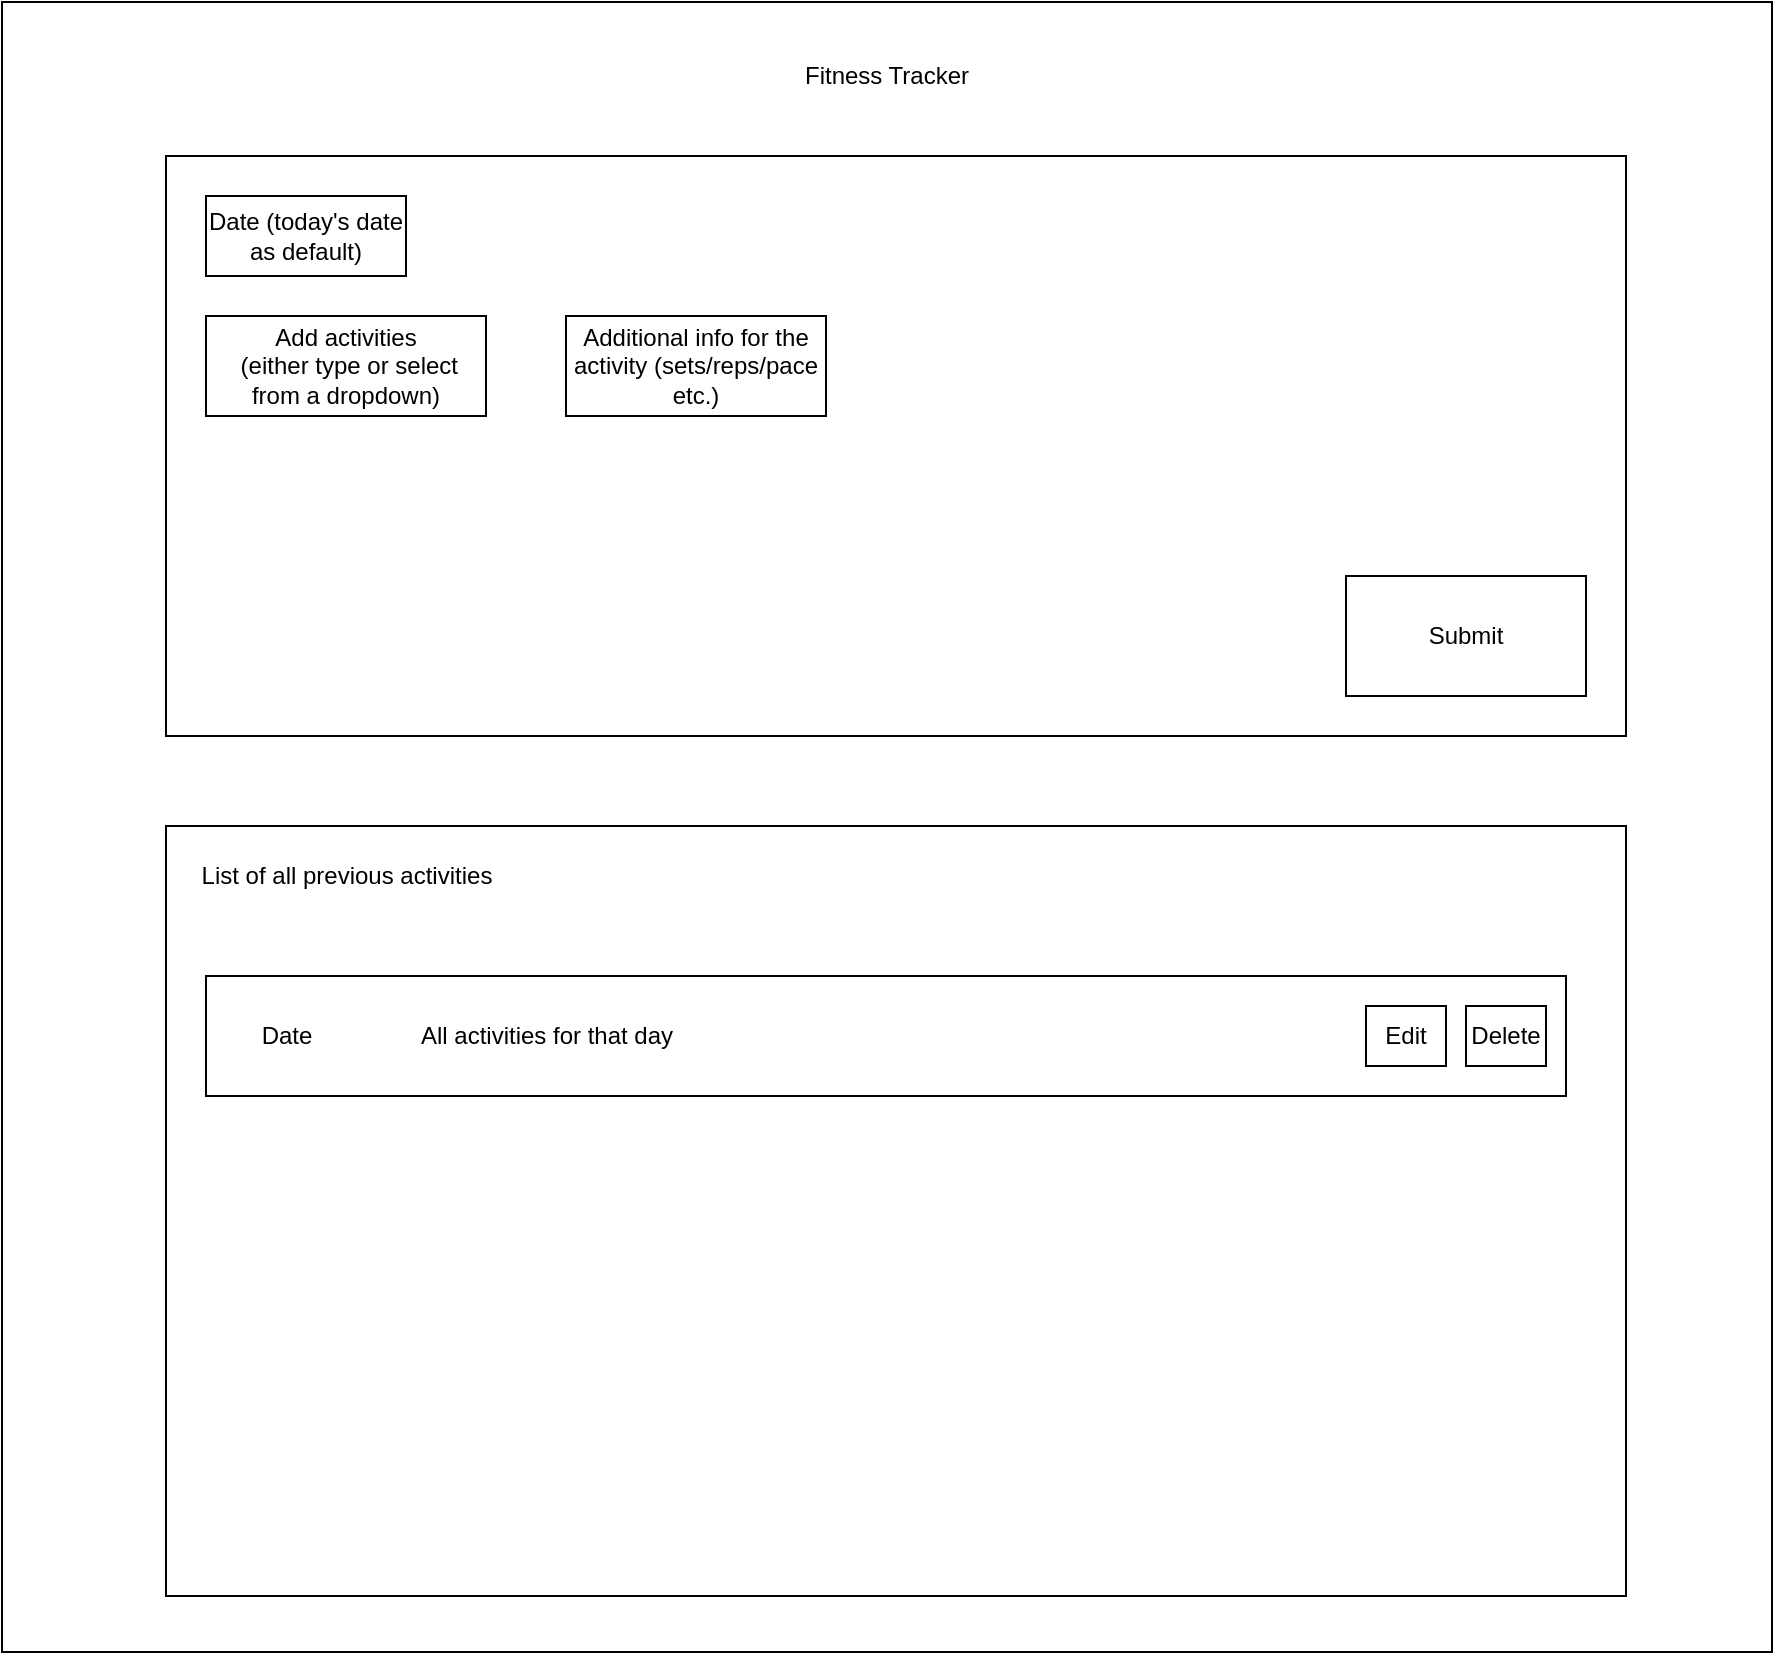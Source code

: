 <mxfile version="13.10.0" type="embed" pages="3">
    <diagram id="Ay27ZvEkViwqSH09aNSj" name="Main page">
        <mxGraphModel dx="1409" dy="516" grid="1" gridSize="10" guides="1" tooltips="1" connect="1" arrows="1" fold="1" page="1" pageScale="1" pageWidth="1100" pageHeight="850" math="0" shadow="0">
            <root>
                <mxCell id="0"/>
                <mxCell id="1" parent="0"/>
                <mxCell id="2" value="" style="whiteSpace=wrap;html=1;" parent="1" vertex="1">
                    <mxGeometry x="108" y="13" width="885" height="825" as="geometry"/>
                </mxCell>
                <mxCell id="3" value="" style="whiteSpace=wrap;html=1;" parent="1" vertex="1">
                    <mxGeometry x="190" y="90" width="730" height="290" as="geometry"/>
                </mxCell>
                <mxCell id="4" value="Date (today's date as default)" style="whiteSpace=wrap;html=1;" parent="1" vertex="1">
                    <mxGeometry x="210" y="110" width="100" height="40" as="geometry"/>
                </mxCell>
                <mxCell id="5" value="Add activities&lt;br&gt;&amp;nbsp;(either type or select from a dropdown)" style="whiteSpace=wrap;html=1;" parent="1" vertex="1">
                    <mxGeometry x="210" y="170" width="140" height="50" as="geometry"/>
                </mxCell>
                <mxCell id="7" value="Additional info for the activity (sets/reps/pace etc.)" style="whiteSpace=wrap;html=1;" parent="1" vertex="1">
                    <mxGeometry x="390" y="170" width="130" height="50" as="geometry"/>
                </mxCell>
                <mxCell id="8" value="Submit" style="whiteSpace=wrap;html=1;" parent="1" vertex="1">
                    <mxGeometry x="780" y="300" width="120" height="60" as="geometry"/>
                </mxCell>
                <mxCell id="_QZ7BDshl43_NnJQOjkF-8" value="" style="whiteSpace=wrap;html=1;" parent="1" vertex="1">
                    <mxGeometry x="190" y="425" width="730" height="385" as="geometry"/>
                </mxCell>
                <mxCell id="_QZ7BDshl43_NnJQOjkF-10" value="List of all previous activities" style="text;html=1;align=center;verticalAlign=middle;resizable=0;points=[];autosize=1;" parent="1" vertex="1">
                    <mxGeometry x="200" y="440" width="160" height="20" as="geometry"/>
                </mxCell>
                <mxCell id="_QZ7BDshl43_NnJQOjkF-11" value="Fitness Tracker" style="text;html=1;align=center;verticalAlign=middle;resizable=0;points=[];autosize=1;" parent="1" vertex="1">
                    <mxGeometry x="500" y="40" width="100" height="20" as="geometry"/>
                </mxCell>
                <mxCell id="emItYjq6o6e2AiMZpcA1-8" value="" style="whiteSpace=wrap;html=1;" parent="1" vertex="1">
                    <mxGeometry x="210" y="500" width="680" height="60" as="geometry"/>
                </mxCell>
                <mxCell id="emItYjq6o6e2AiMZpcA1-9" value="Date" style="text;html=1;align=center;verticalAlign=middle;resizable=0;points=[];autosize=1;" parent="1" vertex="1">
                    <mxGeometry x="230" y="520" width="40" height="20" as="geometry"/>
                </mxCell>
                <mxCell id="emItYjq6o6e2AiMZpcA1-10" value="All activities for that day" style="text;html=1;align=center;verticalAlign=middle;resizable=0;points=[];autosize=1;" parent="1" vertex="1">
                    <mxGeometry x="310" y="520" width="140" height="20" as="geometry"/>
                </mxCell>
                <mxCell id="emItYjq6o6e2AiMZpcA1-12" value="Edit" style="whiteSpace=wrap;html=1;" parent="1" vertex="1">
                    <mxGeometry x="790" y="515" width="40" height="30" as="geometry"/>
                </mxCell>
                <mxCell id="emItYjq6o6e2AiMZpcA1-13" value="Delete" style="whiteSpace=wrap;html=1;" parent="1" vertex="1">
                    <mxGeometry x="840" y="515" width="40" height="30" as="geometry"/>
                </mxCell>
            </root>
        </mxGraphModel>
    </diagram>
    <diagram id="xkxBVfFjsR5PId-EDV0y" name="Infrastructure">
        &#xa;
        <mxGraphModel dx="2509" dy="860" grid="1" gridSize="10" guides="1" tooltips="1" connect="1" arrows="1" fold="1" page="1" pageScale="1" pageWidth="1100" pageHeight="850" math="0" shadow="0">
            &#xa;
            <root>
                &#xa;
                <mxCell id="Kyy-1J6KPktvOZGbNRma-0"/>
                &#xa;
                <mxCell id="Kyy-1J6KPktvOZGbNRma-1" parent="Kyy-1J6KPktvOZGbNRma-0"/>
                &#xa;
                <mxCell id="Uxm2eB71T2bJSNLMDxhO-9" value="" style="whiteSpace=wrap;html=1;" parent="Kyy-1J6KPktvOZGbNRma-1" vertex="1">
                    &#xa;
                    <mxGeometry x="-120" y="90" width="530" height="630" as="geometry"/>
                    &#xa;
                </mxCell>
                &#xa;
                <mxCell id="Uxm2eB71T2bJSNLMDxhO-6" style="edgeStyle=orthogonalEdgeStyle;rounded=0;orthogonalLoop=1;jettySize=auto;html=1;exitX=0.5;exitY=0;exitDx=0;exitDy=0;entryX=0;entryY=1;entryDx=0;entryDy=0;" parent="Kyy-1J6KPktvOZGbNRma-1" source="Uxm2eB71T2bJSNLMDxhO-0" target="Uxm2eB71T2bJSNLMDxhO-3" edge="1">
                    &#xa;
                    <mxGeometry relative="1" as="geometry"/>
                    &#xa;
                </mxCell>
                &#xa;
                <mxCell id="Uxm2eB71T2bJSNLMDxhO-0" value="&amp;nbsp;MongoDB" style="shape=cylinder;whiteSpace=wrap;html=1;boundedLbl=1;backgroundOutline=1;" parent="Kyy-1J6KPktvOZGbNRma-1" vertex="1">
                    &#xa;
                    <mxGeometry x="-80" y="510" width="80" height="110" as="geometry"/>
                    &#xa;
                </mxCell>
                &#xa;
                <mxCell id="Uxm2eB71T2bJSNLMDxhO-1" value="app.js" style="rhombus;whiteSpace=wrap;html=1;" parent="Kyy-1J6KPktvOZGbNRma-1" vertex="1">
                    &#xa;
                    <mxGeometry x="170" y="350" width="130" height="80" as="geometry"/>
                    &#xa;
                </mxCell>
                &#xa;
                <mxCell id="Uxm2eB71T2bJSNLMDxhO-4" style="edgeStyle=orthogonalEdgeStyle;rounded=0;orthogonalLoop=1;jettySize=auto;html=1;exitX=0;exitY=0;exitDx=70;exitDy=80;exitPerimeter=0;entryX=0.5;entryY=0;entryDx=0;entryDy=0;" parent="Kyy-1J6KPktvOZGbNRma-1" source="Uxm2eB71T2bJSNLMDxhO-2" target="Uxm2eB71T2bJSNLMDxhO-3" edge="1">
                    &#xa;
                    <mxGeometry relative="1" as="geometry"/>
                    &#xa;
                </mxCell>
                &#xa;
                <mxCell id="Uxm2eB71T2bJSNLMDxhO-2" value="Routes" style="shape=cube;whiteSpace=wrap;html=1;boundedLbl=1;backgroundOutline=1;darkOpacity=0.05;darkOpacity2=0.1;" parent="Kyy-1J6KPktvOZGbNRma-1" vertex="1">
                    &#xa;
                    <mxGeometry x="-40" y="170" width="120" height="80" as="geometry"/>
                    &#xa;
                </mxCell>
                &#xa;
                <mxCell id="Uxm2eB71T2bJSNLMDxhO-5" style="edgeStyle=orthogonalEdgeStyle;rounded=0;orthogonalLoop=1;jettySize=auto;html=1;exitX=1;exitY=0.5;exitDx=0;exitDy=0;entryX=0;entryY=0.5;entryDx=0;entryDy=0;" parent="Kyy-1J6KPktvOZGbNRma-1" source="Uxm2eB71T2bJSNLMDxhO-3" target="Uxm2eB71T2bJSNLMDxhO-1" edge="1">
                    &#xa;
                    <mxGeometry relative="1" as="geometry"/>
                    &#xa;
                </mxCell>
                &#xa;
                <mxCell id="Uxm2eB71T2bJSNLMDxhO-3" value="Activities.js" style="rhombus;whiteSpace=wrap;html=1;" parent="Kyy-1J6KPktvOZGbNRma-1" vertex="1">
                    &#xa;
                    <mxGeometry x="-20" y="360" width="110" height="60" as="geometry"/>
                    &#xa;
                </mxCell>
                &#xa;
                <mxCell id="Uxm2eB71T2bJSNLMDxhO-10" value="Server" style="text;html=1;align=center;verticalAlign=middle;resizable=0;points=[];autosize=1;" parent="Kyy-1J6KPktvOZGbNRma-1" vertex="1">
                    &#xa;
                    <mxGeometry x="100" y="100" width="50" height="20" as="geometry"/>
                    &#xa;
                </mxCell>
                &#xa;
                <mxCell id="Uxm2eB71T2bJSNLMDxhO-12" value="" style="whiteSpace=wrap;html=1;" parent="Kyy-1J6KPktvOZGbNRma-1" vertex="1">
                    &#xa;
                    <mxGeometry x="540" y="90" width="530" height="630" as="geometry"/>
                    &#xa;
                </mxCell>
                &#xa;
                <mxCell id="Uxm2eB71T2bJSNLMDxhO-13" value="Frontend" style="text;html=1;align=center;verticalAlign=middle;resizable=0;points=[];autosize=1;" parent="Kyy-1J6KPktvOZGbNRma-1" vertex="1">
                    &#xa;
                    <mxGeometry x="775" y="110" width="60" height="20" as="geometry"/>
                    &#xa;
                </mxCell>
                &#xa;
                <mxCell id="Uxm2eB71T2bJSNLMDxhO-14" value="localhost:5000" style="text;html=1;align=center;verticalAlign=middle;resizable=0;points=[];autosize=1;" parent="Kyy-1J6KPktvOZGbNRma-1" vertex="1">
                    &#xa;
                    <mxGeometry x="310" y="690" width="90" height="20" as="geometry"/>
                    &#xa;
                </mxCell>
                &#xa;
                <mxCell id="Uxm2eB71T2bJSNLMDxhO-15" value="localhost:8080" style="text;html=1;align=center;verticalAlign=middle;resizable=0;points=[];autosize=1;" parent="Kyy-1J6KPktvOZGbNRma-1" vertex="1">
                    &#xa;
                    <mxGeometry x="970" y="690" width="90" height="20" as="geometry"/>
                    &#xa;
                </mxCell>
                &#xa;
                <mxCell id="Uxm2eB71T2bJSNLMDxhO-18" style="edgeStyle=orthogonalEdgeStyle;rounded=0;orthogonalLoop=1;jettySize=auto;html=1;exitX=0;exitY=0;exitDx=120;exitDy=50;exitPerimeter=0;entryX=0;entryY=0.5;entryDx=0;entryDy=0;" parent="Kyy-1J6KPktvOZGbNRma-1" source="Uxm2eB71T2bJSNLMDxhO-16" target="Uxm2eB71T2bJSNLMDxhO-17" edge="1">
                    &#xa;
                    <mxGeometry relative="1" as="geometry"/>
                    &#xa;
                </mxCell>
                &#xa;
                <mxCell id="Uxm2eB71T2bJSNLMDxhO-16" value="Components" style="shape=cube;whiteSpace=wrap;html=1;boundedLbl=1;backgroundOutline=1;darkOpacity=0.05;darkOpacity2=0.1;" parent="Kyy-1J6KPktvOZGbNRma-1" vertex="1">
                    &#xa;
                    <mxGeometry x="580" y="150" width="120" height="80" as="geometry"/>
                    &#xa;
                </mxCell>
                &#xa;
                <mxCell id="Uxm2eB71T2bJSNLMDxhO-17" value="App.vue" style="rhombus;whiteSpace=wrap;html=1;" parent="Kyy-1J6KPktvOZGbNRma-1" vertex="1">
                    &#xa;
                    <mxGeometry x="800" y="160" width="80" height="80" as="geometry"/>
                    &#xa;
                </mxCell>
                &#xa;
                <mxCell id="Uxm2eB71T2bJSNLMDxhO-20" style="edgeStyle=orthogonalEdgeStyle;rounded=0;orthogonalLoop=1;jettySize=auto;html=1;exitX=0.5;exitY=0;exitDx=0;exitDy=0;entryX=0;entryY=0;entryDx=70;entryDy=80;entryPerimeter=0;" parent="Kyy-1J6KPktvOZGbNRma-1" source="Uxm2eB71T2bJSNLMDxhO-19" target="Uxm2eB71T2bJSNLMDxhO-16" edge="1">
                    &#xa;
                    <mxGeometry relative="1" as="geometry"/>
                    &#xa;
                </mxCell>
                &#xa;
                <mxCell id="Uxm2eB71T2bJSNLMDxhO-19" value="ActivityService.js" style="rhombus;whiteSpace=wrap;html=1;" parent="Kyy-1J6KPktvOZGbNRma-1" vertex="1">
                    &#xa;
                    <mxGeometry x="570" y="350" width="160" height="80" as="geometry"/>
                    &#xa;
                </mxCell>
                &#xa;
                <mxCell id="Uxm2eB71T2bJSNLMDxhO-22" value="" style="endArrow=classic;html=1;entryX=0;entryY=1;entryDx=0;entryDy=0;" parent="Kyy-1J6KPktvOZGbNRma-1" target="Uxm2eB71T2bJSNLMDxhO-19" edge="1">
                    &#xa;
                    <mxGeometry width="50" height="50" relative="1" as="geometry">
                        &#xa;
                        <mxPoint x="520" y="450" as="sourcePoint"/>
                        &#xa;
                        <mxPoint x="520" y="440" as="targetPoint"/>
                        &#xa;
                    </mxGeometry>
                    &#xa;
                </mxCell>
                &#xa;
                <mxCell id="Uxm2eB71T2bJSNLMDxhO-24" value="API calls to the server" style="text;html=1;align=center;verticalAlign=middle;resizable=0;points=[];autosize=1;" parent="Kyy-1J6KPktvOZGbNRma-1" vertex="1">
                    &#xa;
                    <mxGeometry x="410" y="450" width="130" height="20" as="geometry"/>
                    &#xa;
                </mxCell>
                &#xa;
            </root>
            &#xa;
        </mxGraphModel>
        &#xa;
    </diagram>
    <diagram id="RkpBQYqhrlAn8hh62Df6" name="SingleActivity">
        <mxGraphModel dx="1409" dy="516" grid="1" gridSize="10" guides="1" tooltips="1" connect="1" arrows="1" fold="1" page="1" pageScale="1" pageWidth="1100" pageHeight="850" math="0" shadow="0">
            <root>
                <mxCell id="qJRCskoP7CLMBoPy2jZ_-0"/>
                <mxCell id="qJRCskoP7CLMBoPy2jZ_-1" parent="qJRCskoP7CLMBoPy2jZ_-0"/>
                <mxCell id="qJRCskoP7CLMBoPy2jZ_-2" value="" style="whiteSpace=wrap;html=1;" parent="qJRCskoP7CLMBoPy2jZ_-1" vertex="1">
                    <mxGeometry x="240" y="260" width="530" height="110" as="geometry"/>
                </mxCell>
                <mxCell id="qJRCskoP7CLMBoPy2jZ_-3" value="Dropdown" style="whiteSpace=wrap;html=1;" parent="qJRCskoP7CLMBoPy2jZ_-1" vertex="1">
                    <mxGeometry x="280" y="295" width="100" height="40" as="geometry"/>
                </mxCell>
                <mxCell id="qJRCskoP7CLMBoPy2jZ_-4" value="Number of sets" style="whiteSpace=wrap;html=1;" parent="qJRCskoP7CLMBoPy2jZ_-1" vertex="1">
                    <mxGeometry x="600" y="285" width="120" height="60" as="geometry"/>
                </mxCell>
                <mxCell id="qJRCskoP7CLMBoPy2jZ_-5" value="Once the number of sets has been entered, create a drop down below of each set." style="text;html=1;align=center;verticalAlign=middle;resizable=0;points=[];autosize=1;" parent="qJRCskoP7CLMBoPy2jZ_-1" vertex="1">
                    <mxGeometry x="270" y="220" width="450" height="20" as="geometry"/>
                </mxCell>
                <mxCell id="qJRCskoP7CLMBoPy2jZ_-6" value="" style="whiteSpace=wrap;html=1;" parent="qJRCskoP7CLMBoPy2jZ_-1" vertex="1">
                    <mxGeometry x="295" y="395" width="420" height="60" as="geometry"/>
                </mxCell>
                <mxCell id="qJRCskoP7CLMBoPy2jZ_-7" value="Set #" style="whiteSpace=wrap;html=1;" parent="qJRCskoP7CLMBoPy2jZ_-1" vertex="1">
                    <mxGeometry x="315" y="410" width="80" height="30" as="geometry"/>
                </mxCell>
                <mxCell id="qJRCskoP7CLMBoPy2jZ_-8" value="# of Reps" style="whiteSpace=wrap;html=1;" parent="qJRCskoP7CLMBoPy2jZ_-1" vertex="1">
                    <mxGeometry x="450" y="410" width="80" height="30" as="geometry"/>
                </mxCell>
                <mxCell id="qJRCskoP7CLMBoPy2jZ_-9" value="Weight" style="whiteSpace=wrap;html=1;" parent="qJRCskoP7CLMBoPy2jZ_-1" vertex="1">
                    <mxGeometry x="590" y="410" width="80" height="30" as="geometry"/>
                </mxCell>
            </root>
        </mxGraphModel>
    </diagram>
</mxfile>